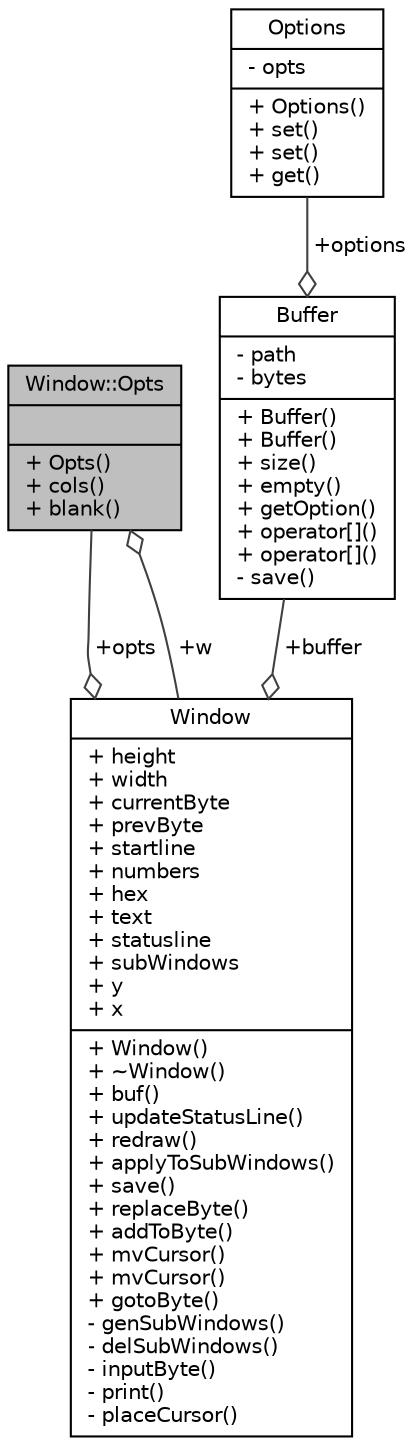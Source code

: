 digraph "Window::Opts"
{
 // LATEX_PDF_SIZE
  bgcolor="transparent";
  edge [fontname="Helvetica",fontsize="10",labelfontname="Helvetica",labelfontsize="10"];
  node [fontname="Helvetica",fontsize="10",shape=record];
  Node1 [label="{Window::Opts\n||+ Opts()\l+ cols()\l+ blank()\l}",height=0.2,width=0.4,color="black", fillcolor="grey75", style="filled", fontcolor="black",tooltip=" "];
  Node2 -> Node1 [color="grey25",fontsize="10",style="solid",label=" +w" ,arrowhead="odiamond",fontname="Helvetica"];
  Node2 [label="{Window\n|+ height\l+ width\l+ currentByte\l+ prevByte\l+ startline\l+ numbers\l+ hex\l+ text\l+ statusline\l+ subWindows\l+ y\l+ x\l|+ Window()\l+ ~Window()\l+ buf()\l+ updateStatusLine()\l+ redraw()\l+ applyToSubWindows()\l+ save()\l+ replaceByte()\l+ addToByte()\l+ mvCursor()\l+ mvCursor()\l+ gotoByte()\l- genSubWindows()\l- delSubWindows()\l- inputByte()\l- print()\l- placeCursor()\l}",height=0.2,width=0.4,color="black",URL="$classWindow.html",tooltip=" "];
  Node1 -> Node2 [color="grey25",fontsize="10",style="solid",label=" +opts" ,arrowhead="odiamond",fontname="Helvetica"];
  Node3 -> Node2 [color="grey25",fontsize="10",style="solid",label=" +buffer" ,arrowhead="odiamond",fontname="Helvetica"];
  Node3 [label="{Buffer\n|- path\l- bytes\l|+ Buffer()\l+ Buffer()\l+ size()\l+ empty()\l+ getOption()\l+ operator[]()\l+ operator[]()\l- save()\l}",height=0.2,width=0.4,color="black",URL="$classBuffer.html",tooltip=" "];
  Node4 -> Node3 [color="grey25",fontsize="10",style="solid",label=" +options" ,arrowhead="odiamond",fontname="Helvetica"];
  Node4 [label="{Options\n|- opts\l|+ Options()\l+ set()\l+ set()\l+ get()\l}",height=0.2,width=0.4,color="black",URL="$classOptions.html",tooltip=" "];
}
